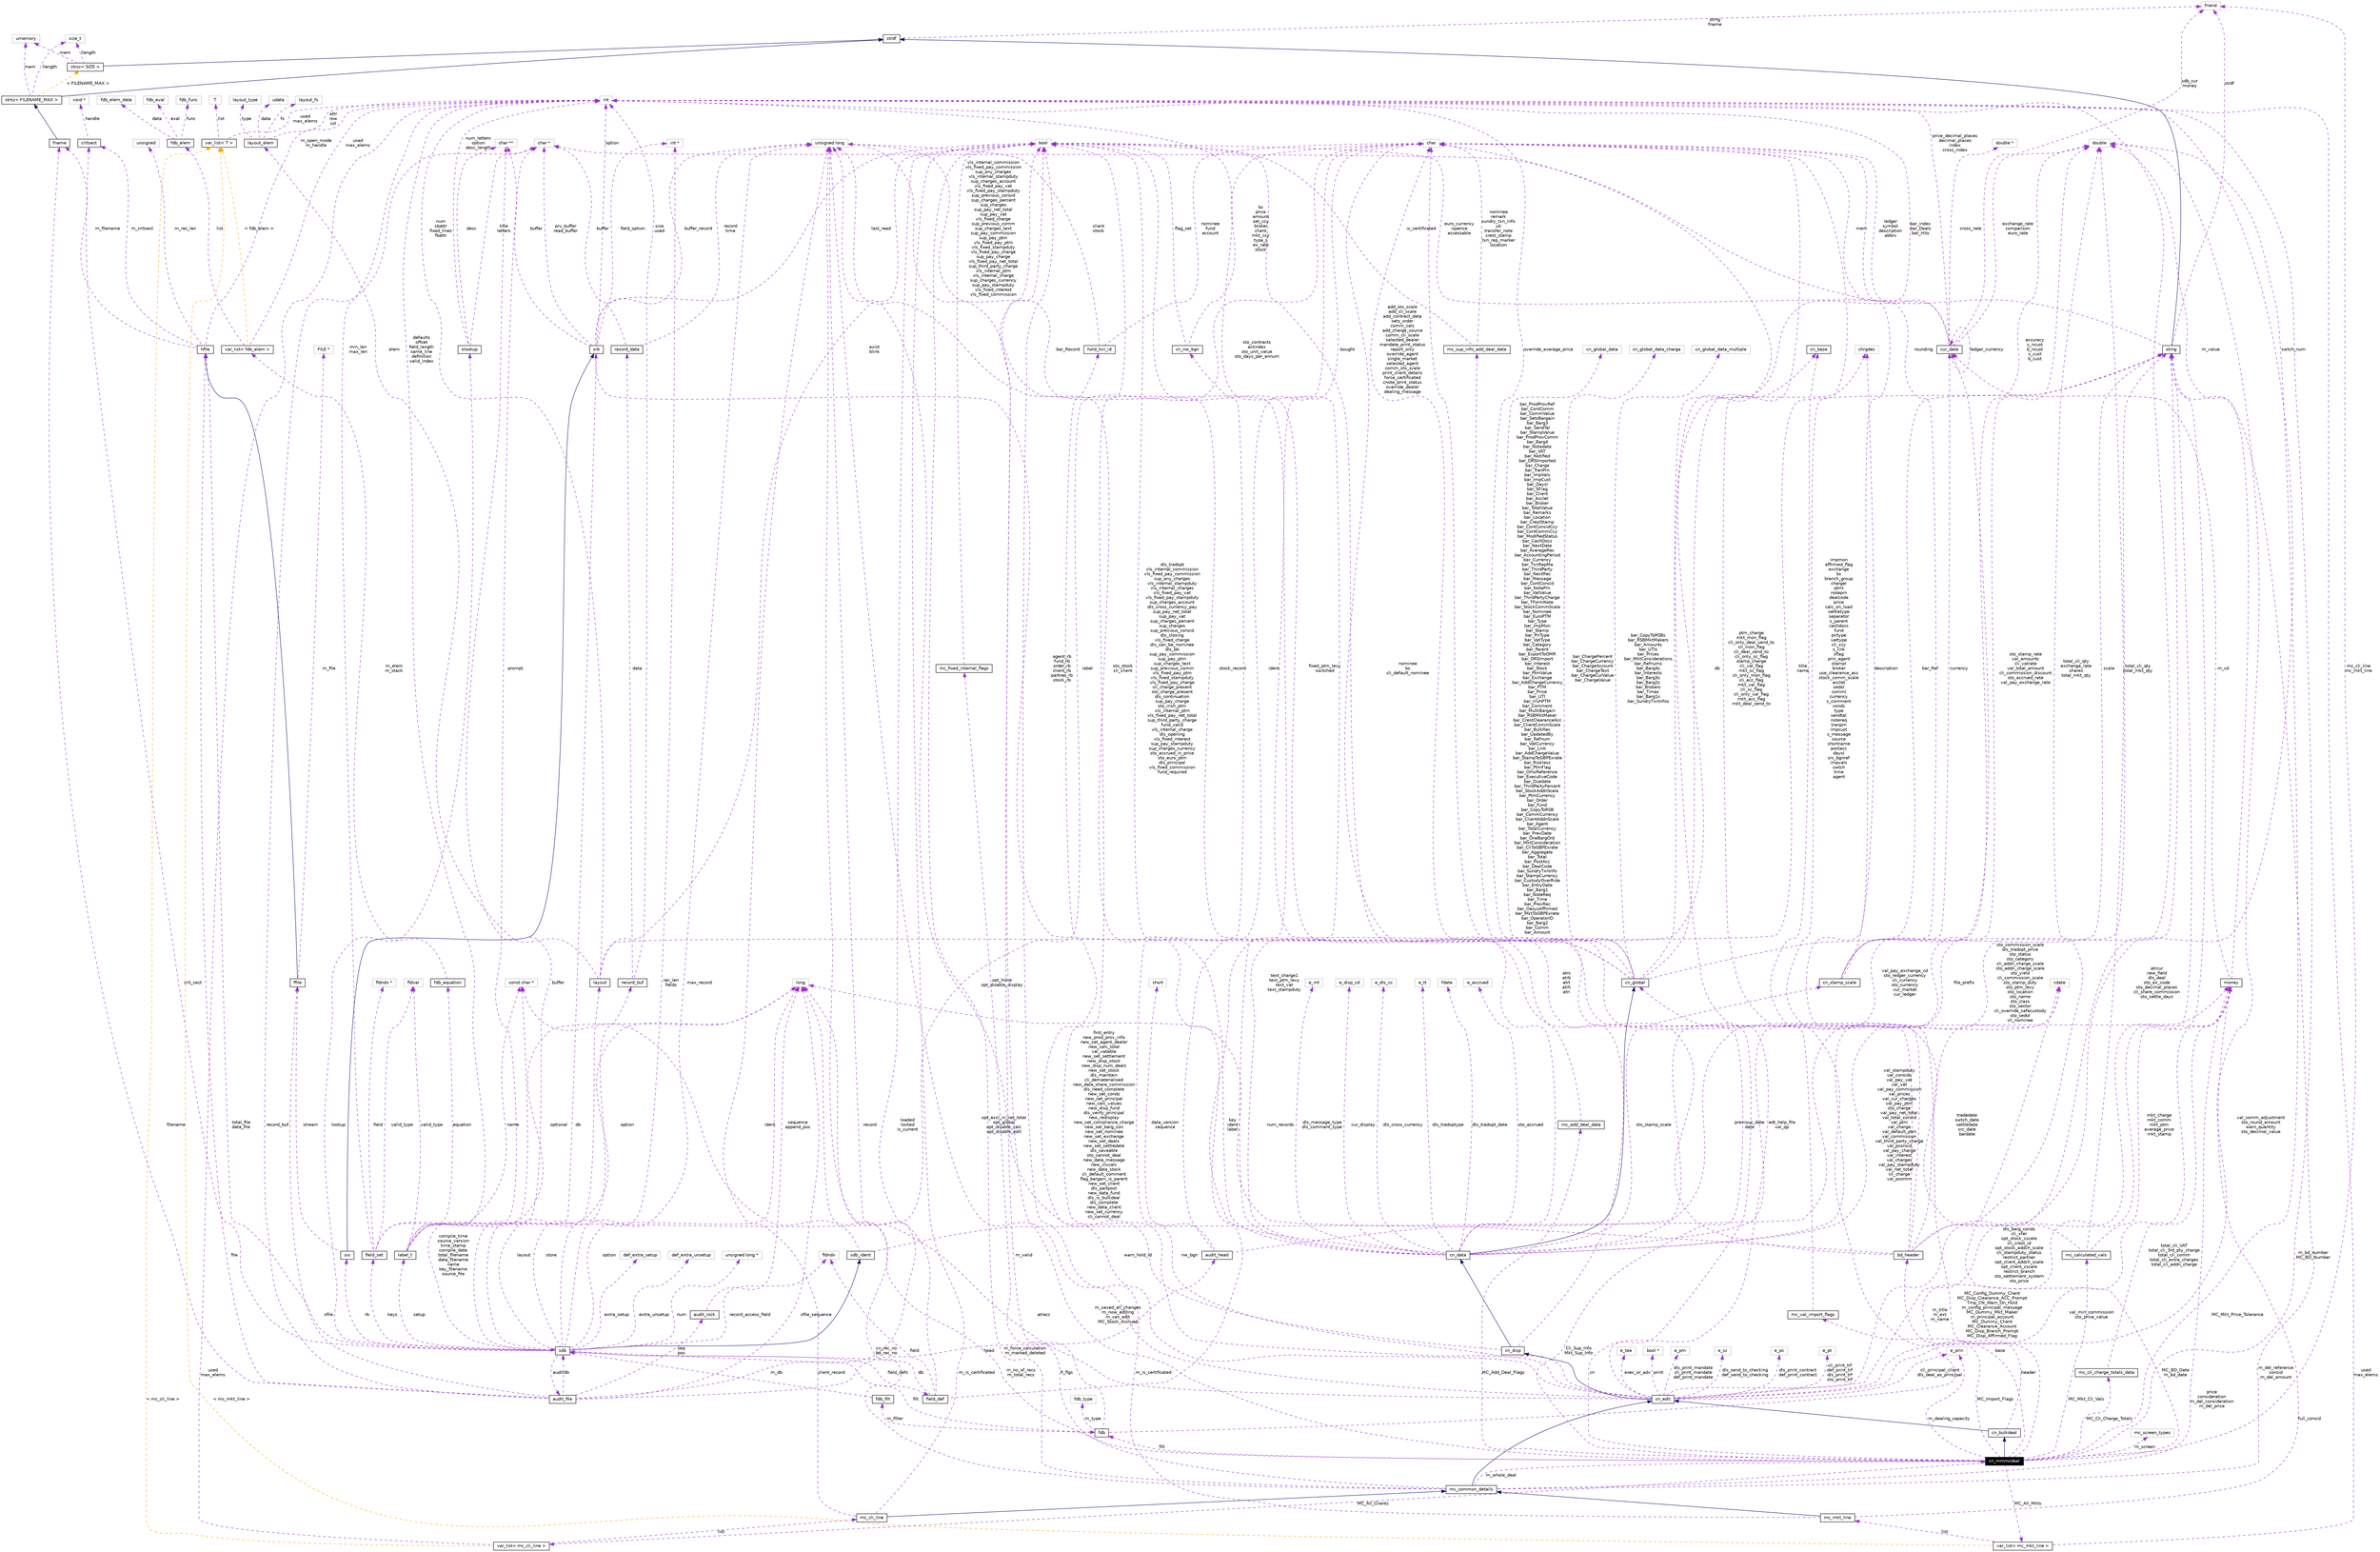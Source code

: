 digraph inheritance
{
  Node1295 [shape="box",label="cn_mmmcdeal",fontsize=10,height=0.2,width=0.4,fontname="Helvetica",color="black",style="filled" fontcolor="white"];
  Node1296 -> Node1295 [dir=back,color="midnightblue",fontsize=10,style="solid",fontname="Helvetica"];
  Node1296 [shape="box",label="cn_bulkdeal",fontsize=10,height=0.2,width=0.4,fontname="Helvetica",color="black",URL="$classcn__bulkdeal.html"];
  Node1297 -> Node1296 [dir=back,color="midnightblue",fontsize=10,style="solid",fontname="Helvetica"];
  Node1297 [shape="box",label="cn_edit",fontsize=10,height=0.2,width=0.4,fontname="Helvetica",color="black",URL="$classcn__edit.html"];
  Node1298 -> Node1297 [dir=back,color="midnightblue",fontsize=10,style="solid",fontname="Helvetica"];
  Node1298 [shape="box",label="cn_disp",fontsize=10,height=0.2,width=0.4,fontname="Helvetica",color="black",URL="$classcn__disp.html"];
  Node1299 -> Node1298 [dir=back,color="midnightblue",fontsize=10,style="solid",fontname="Helvetica"];
  Node1299 [shape="box",label="cn_data",fontsize=10,height=0.2,width=0.4,fontname="Helvetica",color="black",URL="$classcn__data.html"];
  Node1300 -> Node1299 [dir=back,color="midnightblue",fontsize=10,style="solid",fontname="Helvetica"];
  Node1300 [shape="box",label="cn_global",fontsize=10,height=0.2,width=0.4,fontname="Helvetica",color="black",URL="$classcn__global.html"];
  Node1301 -> Node1300 [dir=back,color="darkorchid3",fontsize=10,style="dashed",label="db",fontname="Helvetica"];
  Node1301 [shape="box",label="cn_base",fontsize=10,height=0.2,width=0.4,fontname="Helvetica",color="black",URL="$classcn__base.html"];
  Node1302 -> Node1300 [dir=back,color="darkorchid3",fontsize=10,style="dashed",label="bar_Record",fontname="Helvetica"];
  Node1302 [shape="box",label="unsigned long",fontsize=10,height=0.2,width=0.4,fontname="Helvetica",color="grey75"];
  Node1303 -> Node1300 [dir=back,color="darkorchid3",fontsize=10,style="dashed",label="bar_Ref",fontname="Helvetica"];
  Node1303 [shape="box",label="strng",fontsize=10,height=0.2,width=0.4,fontname="Helvetica",color="black",URL="$classstrng.html"];
  Node1304 -> Node1303 [dir=back,color="midnightblue",fontsize=10,style="solid",fontname="Helvetica"];
  Node1304 [shape="box",label="strdf",fontsize=10,height=0.2,width=0.4,fontname="Helvetica",color="black",URL="$classstrdf.html"];
  Node1305 -> Node1304 [dir=back,color="darkorchid3",fontsize=10,style="dashed",label="strng\nfname",fontname="Helvetica"];
  Node1305 [shape="box",label="friend",fontsize=10,height=0.2,width=0.4,fontname="Helvetica",color="grey75"];
  Node1306 -> Node1303 [dir=back,color="darkorchid3",fontsize=10,style="dashed",label="mem",fontname="Helvetica"];
  Node1306 [shape="box",label="char *",fontsize=10,height=0.2,width=0.4,fontname="Helvetica",color="grey75"];
  Node1305 -> Node1303 [dir=back,color="darkorchid3",fontsize=10,style="dashed",label="strdf",fontname="Helvetica"];
  Node1307 -> Node1300 [dir=back,color="darkorchid3",fontsize=10,style="dashed",label="bar_ProdProvRef\nbar_ContComm\nbar_CommValue\nbar_SetsBargain\nbar_Barg3\nbar_SendTal\nbar_StampValue\nbar_ProdProvComm\nbar_Barg4\nbar_Notedate\nbar_VAT\nbar_Notified\nbar_DRSImported\nbar_Charge\nbar_TranPrn\nbar_ImpVals\nbar_ImpCust\nbar_DaysI\nbar_SFlag\nbar_Client\nbar_Acclet\nbar_Broker\nbar_TotalValue\nbar_Remarks\nbar_Location\nbar_CrestStamp\nbar_ContConsidCcy\nbar_ContCommCcy\nbar_ModifiedStatus\nbar_CashDocs\nbar_NextDate\nbar_AverageRec\nbar_AccountingPeriod\nbar_Currency\nbar_TxnRepMa\nbar_ThirdParty\nbar_NextRec\nbar_Message\nbar_ContConsid\nbar_NotePrn\nbar_VatValue\nbar_ThirdPartyCharge\nbar_TFormNote\nbar_StockCommScale\nbar_Nominee\nbar_EuroPTM\nbar_Type\nbar_ImpMon\nbar_Stamp\nbar_PriType\nbar_VatType\nbar_Category\nbar_Parent\nbar_ExportToOMR\nbar_DRSImport\nbar_Interest\nbar_Stock\nbar_PtmValue\nbar_Exchange\nbar_AddChargeCurrency\nbar_PTM\nbar_Price\nbar_UTI\nbar_IrishPTM\nbar_Comment\nbar_MultiBargain\nbar_RSBMktMaker\nbar_CrestClearanceAcc\nbar_ClientCommScale\nbar_BulkRec\nbar_UpdatedBy\nbar_Refnum\nbar_VatCurrency\nbar_Link\nbar_AddChargeValue\nbar_StampToGBPExrate\nbar_Riskless\nbar_PtmFlag\nbar_OmsReference\nbar_ExecutiveCode\nbar_Duedate\nbar_ThirdPartyPercent\nbar_StockAddnScale\nbar_PtmCurrency\nbar_Order\nbar_Fund\nbar_CopyToRSB\nbar_CommCurrency\nbar_ClientAddnScale\nbar_Agent\nbar_TotalCurrency\nbar_PrevDate\nbar_OneBargOrd\nbar_MktConsideration\nbar_CliToGBPExrate\nbar_Aggregate\nbar_Total\nbar_PostAcc\nbar_DealCode\nbar_SundryTxnInfo\nbar_StampCurrency\nbar_CustodyOverRide\nbar_EntryDate\nbar_Barg1\nbar_NoteReq\nbar_Time\nbar_PrevRec\nbar_OasysAffirmed\nbar_MktToGBPExrate\nbar_OperatorID\nbar_Barg2\nbar_Comm\nbar_Amount",fontname="Helvetica"];
  Node1307 [shape="box",label="cn_global_data",fontsize=10,height=0.2,width=0.4,fontname="Helvetica",color="grey75"];
  Node1308 -> Node1300 [dir=back,color="darkorchid3",fontsize=10,style="dashed",label="bar_index\nbar_Deals\nbar_Hits",fontname="Helvetica"];
  Node1308 [shape="box",label="int",fontsize=10,height=0.2,width=0.4,fontname="Helvetica",color="grey75"];
  Node1309 -> Node1300 [dir=back,color="darkorchid3",fontsize=10,style="dashed",label="bought",fontname="Helvetica"];
  Node1309 [shape="box",label="bool",fontsize=10,height=0.2,width=0.4,fontname="Helvetica",color="grey75"];
  Node1310 -> Node1300 [dir=back,color="darkorchid3",fontsize=10,style="dashed",label="bar_ChargePercent\nbar_ChargeCurrency\nbar_ChargeAccount\nbar_ChargeText\nbar_ChargeCurValue\nbar_ChargeValue",fontname="Helvetica"];
  Node1310 [shape="box",label="cn_global_data_charge",fontsize=10,height=0.2,width=0.4,fontname="Helvetica",color="grey75"];
  Node1311 -> Node1300 [dir=back,color="darkorchid3",fontsize=10,style="dashed",label="bar_CopyToRSBs\nbar_RSBMktMakers\nbar_Amounts\nbar_UTIs\nbar_Prices\nbar_MktConsiderations\nbar_Refnums\nbar_Barg4s\nbar_Interests\nbar_Barg3s\nbar_Barg2s\nbar_Brokers\nbar_Times\nbar_Barg1s\nbar_SundryTxnInfos",fontname="Helvetica"];
  Node1311 [shape="box",label="cn_global_data_multiple",fontsize=10,height=0.2,width=0.4,fontname="Helvetica",color="grey75"];
  Node1312 -> Node1300 [dir=back,color="darkorchid3",fontsize=10,style="dashed",label="agent_rb\nfund_rb\norder_rb\nclient_rb\npartner_rb\nstock_rb",fontname="Helvetica"];
  Node1312 [shape="box",label="srb",fontsize=10,height=0.2,width=0.4,fontname="Helvetica",color="black",URL="$classsrb.html"];
  Node1313 -> Node1312 [dir=back,color="darkorchid3",fontsize=10,style="dashed",label="buffer",fontname="Helvetica"];
  Node1313 [shape="box",label="char **",fontsize=10,height=0.2,width=0.4,fontname="Helvetica",color="grey75"];
  Node1302 -> Node1312 [dir=back,color="darkorchid3",fontsize=10,style="dashed",label="buffer_record",fontname="Helvetica"];
  Node1314 -> Node1312 [dir=back,color="darkorchid3",fontsize=10,style="dashed",label="field_option",fontname="Helvetica"];
  Node1314 [shape="box",label="int *",fontsize=10,height=0.2,width=0.4,fontname="Helvetica",color="grey75"];
  Node1308 -> Node1312 [dir=back,color="darkorchid3",fontsize=10,style="dashed",label="option",fontname="Helvetica"];
  Node1309 -> Node1312 [dir=back,color="darkorchid3",fontsize=10,style="dashed",label="last_read",fontname="Helvetica"];
  Node1315 -> Node1312 [dir=back,color="darkorchid3",fontsize=10,style="dashed",label="db",fontname="Helvetica"];
  Node1315 [shape="box",label="sdb",fontsize=10,height=0.2,width=0.4,fontname="Helvetica",color="black",URL="$classsdb.html"];
  Node1316 -> Node1315 [dir=back,color="midnightblue",fontsize=10,style="solid",fontname="Helvetica"];
  Node1316 [shape="box",label="sdb_ident",fontsize=10,height=0.2,width=0.4,fontname="Helvetica",color="black",URL="$classsdb__ident.html"];
  Node1303 -> Node1316 [dir=back,color="darkorchid3",fontsize=10,style="dashed",label="file_prefix",fontname="Helvetica"];
  Node1317 -> Node1316 [dir=back,color="darkorchid3",fontsize=10,style="dashed",label="ident",fontname="Helvetica"];
  Node1317 [shape="box",label="const char *",fontsize=10,height=0.2,width=0.4,fontname="Helvetica",color="grey75"];
  Node1302 -> Node1315 [dir=back,color="darkorchid3",fontsize=10,style="dashed",label="max_record",fontname="Helvetica"];
  Node1313 -> Node1315 [dir=back,color="darkorchid3",fontsize=10,style="dashed",label="buffer",fontname="Helvetica"];
  Node1318 -> Node1315 [dir=back,color="darkorchid3",fontsize=10,style="dashed",label="record_access_field",fontname="Helvetica"];
  Node1318 [shape="box",label="fldndx",fontsize=10,height=0.2,width=0.4,fontname="Helvetica",color="grey75"];
  Node1319 -> Node1315 [dir=back,color="darkorchid3",fontsize=10,style="dashed",label="rb",fontname="Helvetica"];
  Node1319 [shape="box",label="sio",fontsize=10,height=0.2,width=0.4,fontname="Helvetica",color="black",URL="$classsio.html"];
  Node1312 -> Node1319 [dir=back,color="midnightblue",fontsize=10,style="solid",fontname="Helvetica"];
  Node1320 -> Node1319 [dir=back,color="darkorchid3",fontsize=10,style="dashed",label="stream",fontname="Helvetica"];
  Node1320 [shape="box",label="ffile",fontsize=10,height=0.2,width=0.4,fontname="Helvetica",color="black",URL="$classffile.html"];
  Node1321 -> Node1320 [dir=back,color="midnightblue",fontsize=10,style="solid",fontname="Helvetica"];
  Node1321 [shape="box",label="hfile",fontsize=10,height=0.2,width=0.4,fontname="Helvetica",color="black",URL="$classhfile.html"];
  Node1308 -> Node1321 [dir=back,color="darkorchid3",fontsize=10,style="dashed",label="m_open_mode\nm_handle",fontname="Helvetica"];
  Node1322 -> Node1321 [dir=back,color="darkorchid3",fontsize=10,style="dashed",label="m_critsect",fontname="Helvetica"];
  Node1322 [shape="box",label="critsect",fontsize=10,height=0.2,width=0.4,fontname="Helvetica",color="black",URL="$classcritsect.html"];
  Node1323 -> Node1322 [dir=back,color="darkorchid3",fontsize=10,style="dashed",label="handle",fontname="Helvetica"];
  Node1323 [shape="box",label="void *",fontsize=10,height=0.2,width=0.4,fontname="Helvetica",color="grey75"];
  Node1324 -> Node1321 [dir=back,color="darkorchid3",fontsize=10,style="dashed",label="m_filename",fontname="Helvetica"];
  Node1324 [shape="box",label="fname",fontsize=10,height=0.2,width=0.4,fontname="Helvetica",color="black",URL="$classfname.html"];
  Node1325 -> Node1324 [dir=back,color="midnightblue",fontsize=10,style="solid",fontname="Helvetica"];
  Node1325 [shape="box",label="strsz< FILENAME_MAX >",fontsize=10,height=0.2,width=0.4,fontname="Helvetica",color="black",URL="$classstrsz.html"];
  Node1304 -> Node1325 [dir=back,color="midnightblue",fontsize=10,style="solid",fontname="Helvetica"];
  Node1326 -> Node1325 [dir=back,color="darkorchid3",fontsize=10,style="dashed",label="mem",fontname="Helvetica"];
  Node1326 [shape="box",label="umemory",fontsize=10,height=0.2,width=0.4,fontname="Helvetica",color="grey75"];
  Node1327 -> Node1325 [dir=back,color="darkorchid3",fontsize=10,style="dashed",label="llength",fontname="Helvetica"];
  Node1327 [shape="box",label="size_t",fontsize=10,height=0.2,width=0.4,fontname="Helvetica",color="grey75"];
  Node1328 -> Node1325 [dir=back,color="orange",fontsize=10,style="dashed",label="< FILENAME_MAX >",fontname="Helvetica"];
  Node1328 [shape="box",label="strsz< SIZE >",fontsize=10,height=0.2,width=0.4,fontname="Helvetica",color="black",URL="$classstrsz.html"];
  Node1304 -> Node1328 [dir=back,color="midnightblue",fontsize=10,style="solid",fontname="Helvetica"];
  Node1326 -> Node1328 [dir=back,color="darkorchid3",fontsize=10,style="dashed",label="mem",fontname="Helvetica"];
  Node1327 -> Node1328 [dir=back,color="darkorchid3",fontsize=10,style="dashed",label="llength",fontname="Helvetica"];
  Node1329 -> Node1321 [dir=back,color="darkorchid3",fontsize=10,style="dashed",label="m_rec_len",fontname="Helvetica"];
  Node1329 [shape="box",label="unsigned",fontsize=10,height=0.2,width=0.4,fontname="Helvetica",color="grey75"];
  Node1330 -> Node1320 [dir=back,color="darkorchid3",fontsize=10,style="dashed",label="m_file",fontname="Helvetica"];
  Node1330 [shape="box",label="FILE *",fontsize=10,height=0.2,width=0.4,fontname="Helvetica",color="grey75"];
  Node1314 -> Node1315 [dir=back,color="darkorchid3",fontsize=10,style="dashed",label="rec_len\nfields",fontname="Helvetica"];
  Node1331 -> Node1315 [dir=back,color="darkorchid3",fontsize=10,style="dashed",label="extra_setup",fontname="Helvetica"];
  Node1331 [shape="box",label="def_extra_setup",fontsize=10,height=0.2,width=0.4,fontname="Helvetica",color="grey75"];
  Node1332 -> Node1315 [dir=back,color="darkorchid3",fontsize=10,style="dashed",label="audit",fontname="Helvetica"];
  Node1332 [shape="box",label="audit_file",fontsize=10,height=0.2,width=0.4,fontname="Helvetica",color="black",URL="$classaudit__file.html"];
  Node1333 -> Node1332 [dir=back,color="darkorchid3",fontsize=10,style="dashed",label="seq\npos",fontname="Helvetica"];
  Node1333 [shape="box",label="audit_lock",fontsize=10,height=0.2,width=0.4,fontname="Helvetica",color="black",URL="$classaudit__lock.html"];
  Node1334 -> Node1333 [dir=back,color="darkorchid3",fontsize=10,style="dashed",label="sequence\nappend_pos",fontname="Helvetica"];
  Node1334 [shape="box",label="long",fontsize=10,height=0.2,width=0.4,fontname="Helvetica",color="grey75"];
  Node1309 -> Node1332 [dir=back,color="darkorchid3",fontsize=10,style="dashed",label="loaded\nlocked\nis_current",fontname="Helvetica"];
  Node1315 -> Node1332 [dir=back,color="darkorchid3",fontsize=10,style="dashed",label="db",fontname="Helvetica"];
  Node1334 -> Node1332 [dir=back,color="darkorchid3",fontsize=10,style="dashed",label="sfile_sequence",fontname="Helvetica"];
  Node1320 -> Node1332 [dir=back,color="darkorchid3",fontsize=10,style="dashed",label="sfile",fontname="Helvetica"];
  Node1335 -> Node1332 [dir=back,color="darkorchid3",fontsize=10,style="dashed",label="head",fontname="Helvetica"];
  Node1335 [shape="box",label="audit_head",fontsize=10,height=0.2,width=0.4,fontname="Helvetica",color="black",URL="$classaudit__head.html"];
  Node1336 -> Node1335 [dir=back,color="darkorchid3",fontsize=10,style="dashed",label="ident",fontname="Helvetica"];
  Node1336 [shape="box",label="char",fontsize=10,height=0.2,width=0.4,fontname="Helvetica",color="grey75"];
  Node1337 -> Node1335 [dir=back,color="darkorchid3",fontsize=10,style="dashed",label="data_version\nsequence",fontname="Helvetica"];
  Node1337 [shape="box",label="short",fontsize=10,height=0.2,width=0.4,fontname="Helvetica",color="grey75"];
  Node1338 -> Node1335 [dir=back,color="darkorchid3",fontsize=10,style="dashed",label="previous_date\ndate",fontname="Helvetica"];
  Node1338 [shape="box",label="cdate",fontsize=10,height=0.2,width=0.4,fontname="Helvetica",color="grey75"];
  Node1324 -> Node1332 [dir=back,color="darkorchid3",fontsize=10,style="dashed",label="filename",fontname="Helvetica"];
  Node1306 -> Node1332 [dir=back,color="darkorchid3",fontsize=10,style="dashed",label="record_buf",fontname="Helvetica"];
  Node1321 -> Node1332 [dir=back,color="darkorchid3",fontsize=10,style="dashed",label="file",fontname="Helvetica"];
  Node1339 -> Node1315 [dir=back,color="darkorchid3",fontsize=10,style="dashed",label="store",fontname="Helvetica"];
  Node1339 [shape="box",label="record_buf",fontsize=10,height=0.2,width=0.4,fontname="Helvetica",color="black",URL="$classrecord__buf.html"];
  Node1308 -> Node1339 [dir=back,color="darkorchid3",fontsize=10,style="dashed",label="size\nused",fontname="Helvetica"];
  Node1340 -> Node1339 [dir=back,color="darkorchid3",fontsize=10,style="dashed",label="data",fontname="Helvetica"];
  Node1340 [shape="box",label="record_data",fontsize=10,height=0.2,width=0.4,fontname="Helvetica",color="black",URL="$classrecord__data.html"];
  Node1302 -> Node1340 [dir=back,color="darkorchid3",fontsize=10,style="dashed",label="record\ntime",fontname="Helvetica"];
  Node1306 -> Node1340 [dir=back,color="darkorchid3",fontsize=10,style="dashed",label="buffer",fontname="Helvetica"];
  Node1341 -> Node1315 [dir=back,color="darkorchid3",fontsize=10,style="dashed",label="field_defs",fontname="Helvetica"];
  Node1341 [shape="box",label="field_def",fontsize=10,height=0.2,width=0.4,fontname="Helvetica",color="black",URL="$classfield__def.html"];
  Node1302 -> Node1341 [dir=back,color="darkorchid3",fontsize=10,style="dashed",label="record",fontname="Helvetica"];
  Node1318 -> Node1341 [dir=back,color="darkorchid3",fontsize=10,style="dashed",label="field",fontname="Helvetica"];
  Node1336 -> Node1341 [dir=back,color="darkorchid3",fontsize=10,style="dashed",label="key\nident\nlabel",fontname="Helvetica"];
  Node1315 -> Node1341 [dir=back,color="darkorchid3",fontsize=10,style="dashed",label="db",fontname="Helvetica"];
  Node1342 -> Node1315 [dir=back,color="darkorchid3",fontsize=10,style="dashed",label="extra_unsetup",fontname="Helvetica"];
  Node1342 [shape="box",label="def_extra_unsetup",fontsize=10,height=0.2,width=0.4,fontname="Helvetica",color="grey75"];
  Node1343 -> Node1315 [dir=back,color="darkorchid3",fontsize=10,style="dashed",label="num",fontname="Helvetica"];
  Node1343 [shape="box",label="unsigned long *",fontsize=10,height=0.2,width=0.4,fontname="Helvetica",color="grey75"];
  Node1344 -> Node1315 [dir=back,color="darkorchid3",fontsize=10,style="dashed",label="keys",fontname="Helvetica"];
  Node1344 [shape="box",label="field_set",fontsize=10,height=0.2,width=0.4,fontname="Helvetica",color="black",URL="$classfield__set.html"];
  Node1345 -> Node1344 [dir=back,color="darkorchid3",fontsize=10,style="dashed",label="valid_type",fontname="Helvetica"];
  Node1345 [shape="box",label="fldval",fontsize=10,height=0.2,width=0.4,fontname="Helvetica",color="grey75"];
  Node1346 -> Node1344 [dir=back,color="darkorchid3",fontsize=10,style="dashed",label="field",fontname="Helvetica"];
  Node1346 [shape="box",label="fldndx *",fontsize=10,height=0.2,width=0.4,fontname="Helvetica",color="grey75"];
  Node1308 -> Node1344 [dir=back,color="darkorchid3",fontsize=10,style="dashed",label="min_len\nmax_len",fontname="Helvetica"];
  Node1317 -> Node1344 [dir=back,color="darkorchid3",fontsize=10,style="dashed",label="name",fontname="Helvetica"];
  Node1334 -> Node1344 [dir=back,color="darkorchid3",fontsize=10,style="dashed",label="optional",fontname="Helvetica"];
  Node1322 -> Node1315 [dir=back,color="darkorchid3",fontsize=10,style="dashed",label="crit_sect",fontname="Helvetica"];
  Node1347 -> Node1315 [dir=back,color="darkorchid3",fontsize=10,style="dashed",label="layout",fontname="Helvetica"];
  Node1347 [shape="box",label="layout",fontsize=10,height=0.2,width=0.4,fontname="Helvetica",color="black",URL="$classlayout.html"];
  Node1348 -> Node1347 [dir=back,color="darkorchid3",fontsize=10,style="dashed",label="elem",fontname="Helvetica"];
  Node1348 [shape="box",label="layout_elem",fontsize=10,height=0.2,width=0.4,fontname="Helvetica",color="black",URL="$classlayout__elem.html"];
  Node1349 -> Node1348 [dir=back,color="darkorchid3",fontsize=10,style="dashed",label="type",fontname="Helvetica"];
  Node1349 [shape="box",label="layout_type",fontsize=10,height=0.2,width=0.4,fontname="Helvetica",color="grey75"];
  Node1308 -> Node1348 [dir=back,color="darkorchid3",fontsize=10,style="dashed",label="attr\nrow\ncol",fontname="Helvetica"];
  Node1350 -> Node1348 [dir=back,color="darkorchid3",fontsize=10,style="dashed",label="data",fontname="Helvetica"];
  Node1350 [shape="box",label="udata",fontsize=10,height=0.2,width=0.4,fontname="Helvetica",color="grey75"];
  Node1351 -> Node1348 [dir=back,color="darkorchid3",fontsize=10,style="dashed",label="fs",fontname="Helvetica"];
  Node1351 [shape="box",label="layout_fs",fontsize=10,height=0.2,width=0.4,fontname="Helvetica",color="grey75"];
  Node1303 -> Node1347 [dir=back,color="darkorchid3",fontsize=10,style="dashed",label="title\nname",fontname="Helvetica"];
  Node1308 -> Node1347 [dir=back,color="darkorchid3",fontsize=10,style="dashed",label="num\nsbattr\nfixed_lines\nfbattr",fontname="Helvetica"];
  Node1309 -> Node1347 [dir=back,color="darkorchid3",fontsize=10,style="dashed",label="exist\nblink",fontname="Helvetica"];
  Node1317 -> Node1315 [dir=back,color="darkorchid3",fontsize=10,style="dashed",label="compile_time\nsource_version\ntime_stamp\ncompile_date\ntotal_filename\ndata_filename\nname\nkey_filename\nsource_file",fontname="Helvetica"];
  Node1334 -> Node1315 [dir=back,color="darkorchid3",fontsize=10,style="dashed",label="option",fontname="Helvetica"];
  Node1352 -> Node1315 [dir=back,color="darkorchid3",fontsize=10,style="dashed",label="setup",fontname="Helvetica"];
  Node1352 [shape="box",label="label_t",fontsize=10,height=0.2,width=0.4,fontname="Helvetica",color="black",URL="$classlabel__t.html"];
  Node1345 -> Node1352 [dir=back,color="darkorchid3",fontsize=10,style="dashed",label="valid_type",fontname="Helvetica"];
  Node1336 -> Node1352 [dir=back,color="darkorchid3",fontsize=10,style="dashed",label="label",fontname="Helvetica"];
  Node1353 -> Node1352 [dir=back,color="darkorchid3",fontsize=10,style="dashed",label="equation",fontname="Helvetica"];
  Node1353 [shape="box",label="fdb_equation",fontsize=10,height=0.2,width=0.4,fontname="Helvetica",color="black",URL="$classfdb__equation.html"];
  Node1354 -> Node1353 [dir=back,color="darkorchid3",fontsize=10,style="dashed",label="m_elem\nm_stack",fontname="Helvetica"];
  Node1354 [shape="box",label="var_list< fdb_elem >",fontsize=10,height=0.2,width=0.4,fontname="Helvetica",color="black",URL="$classvar__list.html"];
  Node1355 -> Node1354 [dir=back,color="darkorchid3",fontsize=10,style="dashed",label="list",fontname="Helvetica"];
  Node1355 [shape="box",label="fdb_elem",fontsize=10,height=0.2,width=0.4,fontname="Helvetica",color="black",URL="$classfdb__elem.html"];
  Node1356 -> Node1355 [dir=back,color="darkorchid3",fontsize=10,style="dashed",label="func",fontname="Helvetica"];
  Node1356 [shape="box",label="fdb_func",fontsize=10,height=0.2,width=0.4,fontname="Helvetica",color="grey75"];
  Node1357 -> Node1355 [dir=back,color="darkorchid3",fontsize=10,style="dashed",label="data",fontname="Helvetica"];
  Node1357 [shape="box",label="fdb_elem_data",fontsize=10,height=0.2,width=0.4,fontname="Helvetica",color="grey75"];
  Node1358 -> Node1355 [dir=back,color="darkorchid3",fontsize=10,style="dashed",label="eval",fontname="Helvetica"];
  Node1358 [shape="box",label="fdb_eval",fontsize=10,height=0.2,width=0.4,fontname="Helvetica",color="grey75"];
  Node1308 -> Node1354 [dir=back,color="darkorchid3",fontsize=10,style="dashed",label="used\nmax_elems",fontname="Helvetica"];
  Node1359 -> Node1354 [dir=back,color="orange",fontsize=10,style="dashed",label="< fdb_elem >",fontname="Helvetica"];
  Node1359 [shape="box",label="var_list< T >",fontsize=10,height=0.2,width=0.4,fontname="Helvetica",color="black",URL="$classvar__list.html"];
  Node1308 -> Node1359 [dir=back,color="darkorchid3",fontsize=10,style="dashed",label="used\nmax_elems",fontname="Helvetica"];
  Node1360 -> Node1359 [dir=back,color="darkorchid3",fontsize=10,style="dashed",label="list",fontname="Helvetica"];
  Node1360 [shape="box",label="T",fontsize=10,height=0.2,width=0.4,fontname="Helvetica",color="grey75"];
  Node1308 -> Node1352 [dir=back,color="darkorchid3",fontsize=10,style="dashed",label="defaults\noffset\nfield_length\nsame_line\ndefinition\nvalid_index",fontname="Helvetica"];
  Node1334 -> Node1352 [dir=back,color="darkorchid3",fontsize=10,style="dashed",label="option",fontname="Helvetica"];
  Node1306 -> Node1352 [dir=back,color="darkorchid3",fontsize=10,style="dashed",label="prompt",fontname="Helvetica"];
  Node1361 -> Node1315 [dir=back,color="darkorchid3",fontsize=10,style="dashed",label="filt",fontname="Helvetica"];
  Node1361 [shape="box",label="fdb",fontsize=10,height=0.2,width=0.4,fontname="Helvetica",color="black",URL="$classfdb.html"];
  Node1303 -> Node1361 [dir=back,color="darkorchid3",fontsize=10,style="dashed",label="m_title\nm_ext\nm_name",fontname="Helvetica"];
  Node1309 -> Node1361 [dir=back,color="darkorchid3",fontsize=10,style="dashed",label="m_valid",fontname="Helvetica"];
  Node1362 -> Node1361 [dir=back,color="darkorchid3",fontsize=10,style="dashed",label="m_filter",fontname="Helvetica"];
  Node1362 [shape="box",label="fdb_filt",fontsize=10,height=0.2,width=0.4,fontname="Helvetica",color="black",URL="$classfdb__filt.html"];
  Node1315 -> Node1362 [dir=back,color="darkorchid3",fontsize=10,style="dashed",label="m_db",fontname="Helvetica"];
  Node1363 -> Node1361 [dir=back,color="darkorchid3",fontsize=10,style="dashed",label="m_type",fontname="Helvetica"];
  Node1363 [shape="box",label="fdb_type",fontsize=10,height=0.2,width=0.4,fontname="Helvetica",color="grey75"];
  Node1364 -> Node1315 [dir=back,color="darkorchid3",fontsize=10,style="dashed",label="lookup",fontname="Helvetica"];
  Node1364 [shape="box",label="slookup",fontsize=10,height=0.2,width=0.4,fontname="Helvetica",color="black",URL="$classslookup.html"];
  Node1313 -> Node1364 [dir=back,color="darkorchid3",fontsize=10,style="dashed",label="desc",fontname="Helvetica"];
  Node1308 -> Node1364 [dir=back,color="darkorchid3",fontsize=10,style="dashed",label="num_letters\noption\ndesc_length",fontname="Helvetica"];
  Node1306 -> Node1364 [dir=back,color="darkorchid3",fontsize=10,style="dashed",label="title\nletters",fontname="Helvetica"];
  Node1321 -> Node1315 [dir=back,color="darkorchid3",fontsize=10,style="dashed",label="total_file\ndata_file",fontname="Helvetica"];
  Node1306 -> Node1312 [dir=back,color="darkorchid3",fontsize=10,style="dashed",label="prv_buffer\nread_buffer",fontname="Helvetica"];
  Node1365 -> Node1299 [dir=back,color="darkorchid3",fontsize=10,style="dashed",label="sto_accrued",fontname="Helvetica"];
  Node1365 [shape="box",label="e_accrued",fontsize=10,height=0.2,width=0.4,fontname="Helvetica",color="grey75"];
  Node1366 -> Node1299 [dir=back,color="darkorchid3",fontsize=10,style="dashed",label="dls_message_type\ndls_comment_type",fontname="Helvetica"];
  Node1366 [shape="box",label="e_mt",fontsize=10,height=0.2,width=0.4,fontname="Helvetica",color="grey75"];
  Node1367 -> Node1299 [dir=back,color="darkorchid3",fontsize=10,style="dashed",label="sto_stamp_scale",fontname="Helvetica"];
  Node1367 [shape="box",label="cn_stamp_scale",fontsize=10,height=0.2,width=0.4,fontname="Helvetica",color="black",URL="$classcn__stamp__scale.html"];
  Node1368 -> Node1367 [dir=back,color="darkorchid3",fontsize=10,style="dashed",label="accuracy\ns_ncust\nb_ncust\ns_cust\nb_cust",fontname="Helvetica"];
  Node1368 [shape="box",label="double",fontsize=10,height=0.2,width=0.4,fontname="Helvetica",color="grey75"];
  Node1303 -> Node1367 [dir=back,color="darkorchid3",fontsize=10,style="dashed",label="scale",fontname="Helvetica"];
  Node1336 -> Node1367 [dir=back,color="darkorchid3",fontsize=10,style="dashed",label="rounding",fontname="Helvetica"];
  Node1369 -> Node1367 [dir=back,color="darkorchid3",fontsize=10,style="dashed",label="description",fontname="Helvetica"];
  Node1369 [shape="box",label="chrgdes",fontsize=10,height=0.2,width=0.4,fontname="Helvetica",color="grey75"];
  Node1370 -> Node1367 [dir=back,color="darkorchid3",fontsize=10,style="dashed",label="currency",fontname="Helvetica"];
  Node1370 [shape="box",label="cur_data",fontsize=10,height=0.2,width=0.4,fontname="Helvetica",color="black",URL="$classcur__data.html"];
  Node1368 -> Node1370 [dir=back,color="darkorchid3",fontsize=10,style="dashed",label="exchange_rate\ncomparison\neuro_rate",fontname="Helvetica"];
  Node1371 -> Node1370 [dir=back,color="darkorchid3",fontsize=10,style="dashed",label="cross_rate",fontname="Helvetica"];
  Node1371 [shape="box",label="double *",fontsize=10,height=0.2,width=0.4,fontname="Helvetica",color="grey75"];
  Node1336 -> Node1370 [dir=back,color="darkorchid3",fontsize=10,style="dashed",label="ledger\nsymbol\ndescription\nabbrv",fontname="Helvetica"];
  Node1308 -> Node1370 [dir=back,color="darkorchid3",fontsize=10,style="dashed",label="price_decimal_places\ndecimal_places\nindex\ncross_index",fontname="Helvetica"];
  Node1309 -> Node1370 [dir=back,color="darkorchid3",fontsize=10,style="dashed",label="euro_currency\nispence\naccessable",fontname="Helvetica"];
  Node1370 -> Node1370 [dir=back,color="darkorchid3",fontsize=10,style="dashed",label="ledger_currency",fontname="Helvetica"];
  Node1305 -> Node1370 [dir=back,color="darkorchid3",fontsize=10,style="dashed",label="sdb_cur\nmoney",fontname="Helvetica"];
  Node1302 -> Node1299 [dir=back,color="darkorchid3",fontsize=10,style="dashed",label="sto_stock\ncli_client",fontname="Helvetica"];
  Node1368 -> Node1299 [dir=back,color="darkorchid3",fontsize=10,style="dashed",label="sto_stamp_rate\nval_amounts\ncli_vatrate\nval_total_amount\ncli_commission_discount\nsto_accrued_rate\nval_pay_exchange_rate",fontname="Helvetica"];
  Node1303 -> Node1299 [dir=back,color="darkorchid3",fontsize=10,style="dashed",label="sto_commission_scale\ndls_tradopt_price\nsto_status\nsto_category\ncli_addn_charge_scale\nsto_addn_charge_scale\nsto_yield\ncli_commission_scale\nsto_stamp_duty\nsto_ptm_levy\nsto_location\nsto_name\nsto_class\nsto_sector\ncli_override_safecustody\nsto_sedol\ncli_nominee",fontname="Helvetica"];
  Node1336 -> Node1299 [dir=back,color="darkorchid3",fontsize=10,style="dashed",label="nominee\nbs\ncli_default_nominee",fontname="Helvetica"];
  Node1372 -> Node1299 [dir=back,color="darkorchid3",fontsize=10,style="dashed",label="cur_display",fontname="Helvetica"];
  Node1372 [shape="box",label="e_disp_cd",fontsize=10,height=0.2,width=0.4,fontname="Helvetica",color="grey75"];
  Node1369 -> Node1299 [dir=back,color="darkorchid3",fontsize=10,style="dashed",label="text_charge1\ntext_ptm_levy\ntext_vat\ntext_stampduty",fontname="Helvetica"];
  Node1373 -> Node1299 [dir=back,color="darkorchid3",fontsize=10,style="dashed",label="dls_cross_currency",fontname="Helvetica"];
  Node1373 [shape="box",label="e_dls_cc",fontsize=10,height=0.2,width=0.4,fontname="Helvetica",color="grey75"];
  Node1308 -> Node1299 [dir=back,color="darkorchid3",fontsize=10,style="dashed",label="sto_contracts\nactindex\nsto_unit_value\nsto_days_per_annum",fontname="Helvetica"];
  Node1374 -> Node1299 [dir=back,color="darkorchid3",fontsize=10,style="dashed",label="val_stampduty\nval_consids\nval_pay_vat\nval_vat\nval_pay_commission\nval_prices\nval_cur_charges\nval_pay_ptm\nsto_charge\nval_pay_net_total\nval_total_consid\nval_ptm\nval_charge\nval_default_ptm\nval_commission\nval_third_party_charge\nval_pconsid\nval_pay_charge\nval_interest\nval_charges\nval_pay_stampduty\nval_net_total\ncli_charge\nval_pcomm",fontname="Helvetica"];
  Node1374 [shape="box",label="money",fontsize=10,height=0.2,width=0.4,fontname="Helvetica",color="black",URL="$classmoney.html"];
  Node1368 -> Node1374 [dir=back,color="darkorchid3",fontsize=10,style="dashed",label="m_value",fontname="Helvetica"];
  Node1370 -> Node1374 [dir=back,color="darkorchid3",fontsize=10,style="dashed",label="m_cd",fontname="Helvetica"];
  Node1309 -> Node1299 [dir=back,color="darkorchid3",fontsize=10,style="dashed",label="dls_tradopt\nvls_internal_commission\nvls_fixed_pay_commission\nsup_any_charges\nvls_internal_stampduty\nvls_internal_charges\nvls_fixed_pay_vat\nvls_fixed_pay_stampduty\nsup_charges_account\ndls_cross_currency_pay\nsup_pay_net_total\nsup_pay_vat\nsup_charges_percent\nsup_charges\nsup_previous_consid\ndls_closing\nvls_fixed_charge\ndls_can_be_nominee\ndls_bb\nsup_pay_commission\nsup_pay_ptm\nsup_charges_text\nsup_previous_comm\nvls_fixed_pay_ptm\nvls_fixed_stampduty\nvls_fixed_pay_charge\ncli_charge_present\nsto_charge_present\ndls_continuation\nsup_pay_charge\nsto_irish_ptm\nvls_internal_ptm\nvls_fixed_pay_net_total\nsup_third_party_charge\nfund_valid\nvls_internal_charge\ndls_opening\nvls_fixed_interest\nsup_pay_stampduty\nsup_charges_currency\nsto_accrued_in_price\nsto_euro_ptm\ndls_principal\nvls_fixed_commission\nfund_required",fontname="Helvetica"];
  Node1375 -> Node1299 [dir=back,color="darkorchid3",fontsize=10,style="dashed",label="dls_tradoptype",fontname="Helvetica"];
  Node1375 [shape="box",label="e_tt",fontsize=10,height=0.2,width=0.4,fontname="Helvetica",color="grey75"];
  Node1370 -> Node1299 [dir=back,color="darkorchid3",fontsize=10,style="dashed",label="val_pay_exchange_cd\nsto_ledger_currency\ncli_currency\nsto_currency\ncur_market\ncur_ledger",fontname="Helvetica"];
  Node1376 -> Node1299 [dir=back,color="darkorchid3",fontsize=10,style="dashed",label="dls_tradopt_date",fontname="Helvetica"];
  Node1376 [shape="box",label="fdate",fontsize=10,height=0.2,width=0.4,fontname="Helvetica",color="grey75"];
  Node1302 -> Node1298 [dir=back,color="darkorchid3",fontsize=10,style="dashed",label="opt_hilite\nopt_disable_display",fontname="Helvetica"];
  Node1336 -> Node1298 [dir=back,color="darkorchid3",fontsize=10,style="dashed",label="atrs\natrb\natrt\natrh\natri",fontname="Helvetica"];
  Node1302 -> Node1297 [dir=back,color="darkorchid3",fontsize=10,style="dashed",label="opt_excl_in_net_total\nopt_global\nopt_disable_calc\nopt_disable_edit",fontname="Helvetica"];
  Node1377 -> Node1297 [dir=back,color="darkorchid3",fontsize=10,style="dashed",label="cli_principal_client\ndls_deal_as_principal",fontname="Helvetica"];
  Node1377 [shape="box",label="e_prin",fontsize=10,height=0.2,width=0.4,fontname="Helvetica",color="grey75"];
  Node1378 -> Node1297 [dir=back,color="darkorchid3",fontsize=10,style="dashed",label="nw_bgn",fontname="Helvetica"];
  Node1378 [shape="box",label="cn_nw_bgn",fontsize=10,height=0.2,width=0.4,fontname="Helvetica",color="black",URL="$classcn__nw__bgn.html"];
  Node1336 -> Node1378 [dir=back,color="darkorchid3",fontsize=10,style="dashed",label="bs\nprice\namount\nset_ccy\nbroker\nclient\nmkt_ccy\ntype_s\nex_rate\nstock",fontname="Helvetica"];
  Node1309 -> Node1378 [dir=back,color="darkorchid3",fontsize=10,style="dashed",label="flag_set",fontname="Helvetica"];
  Node1368 -> Node1297 [dir=back,color="darkorchid3",fontsize=10,style="dashed",label="val_comm_adjustment\nsto_round_amount\nwarn_quantity\nsto_decimal_value",fontname="Helvetica"];
  Node1379 -> Node1297 [dir=back,color="darkorchid3",fontsize=10,style="dashed",label="print",fontname="Helvetica"];
  Node1379 [shape="box",label="bool *",fontsize=10,height=0.2,width=0.4,fontname="Helvetica",color="grey75"];
  Node1303 -> Node1297 [dir=back,color="darkorchid3",fontsize=10,style="dashed",label="dls_barg_conds\ncli_xfer\nopt_stock_cscale\ncli_crest_id\nopt_stock_addch_scale\ncli_stampduty_status\nrestrict_partner\nopt_client_addch_scale\nopt_client_cscale\nrestrict_branch\nsto_settlement_system\nsto_price",fontname="Helvetica"];
  Node1336 -> Node1297 [dir=back,color="darkorchid3",fontsize=10,style="dashed",label="edt_help_file\nval_qp",fontname="Helvetica"];
  Node1380 -> Node1297 [dir=back,color="darkorchid3",fontsize=10,style="dashed",label="dls_print_mandate\ncli_print_mandate\ndef_print_mandate",fontname="Helvetica"];
  Node1380 [shape="box",label="e_pm",fontsize=10,height=0.2,width=0.4,fontname="Helvetica",color="grey75"];
  Node1374 -> Node1297 [dir=back,color="darkorchid3",fontsize=10,style="dashed",label="val_min_commission\nsto_price_value",fontname="Helvetica"];
  Node1308 -> Node1297 [dir=back,color="darkorchid3",fontsize=10,style="dashed",label="atrcur\nnew_field\ndls_deal\nsto_ex_code\nsto_decimal_places\ncli_share_commission\nsto_settle_days",fontname="Helvetica"];
  Node1309 -> Node1297 [dir=back,color="darkorchid3",fontsize=10,style="dashed",label="first_entry\nnew_prod_prov_info\nnew_set_agent_dealer\nnew_calc_total\nval_vatable\nnew_set_settlement\nnew_disp_stock\nnew_disp_num_deals\nnew_set_stock\ndls_maintain\ncli_dematerialised\nnew_data_share_commission\ndls_need_complete\nnew_set_conds\nnew_set_principal\nnew_calc_values\nnew_disp_fund\ndls_verify_principal\nnew_redisplay\nnew_set_compliance_charge\nnew_set_barg_con\nnew_set_nominee\nnew_set_exchange\nnew_set_deals\nnew_set_settledate\ndls_saveable\nsto_cannot_deal\nnew_data_message\nnew_invcalc\nnew_data_stock\ncli_default_comment\nflag_bargain_is_parent\nnew_set_client\ndls_partpost\nnew_data_fund\ndls_is_bulkdeal\ndls_complete\nnew_data_client\nnew_set_currency\ncli_cannot_deal",fontname="Helvetica"];
  Node1381 -> Node1297 [dir=back,color="darkorchid3",fontsize=10,style="dashed",label="warn_hold_id",fontname="Helvetica"];
  Node1381 [shape="box",label="hold_txn_id",fontsize=10,height=0.2,width=0.4,fontname="Helvetica",color="black",URL="$classhold__txn__id.html"];
  Node1302 -> Node1381 [dir=back,color="darkorchid3",fontsize=10,style="dashed",label="client\nstock",fontname="Helvetica"];
  Node1336 -> Node1381 [dir=back,color="darkorchid3",fontsize=10,style="dashed",label="nominee\nfund\naccount",fontname="Helvetica"];
  Node1382 -> Node1297 [dir=back,color="darkorchid3",fontsize=10,style="dashed",label="dls_send_to_checking\ndef_send_to_checking",fontname="Helvetica"];
  Node1382 [shape="box",label="e_sc",fontsize=10,height=0.2,width=0.4,fontname="Helvetica",color="grey75"];
  Node1334 -> Node1297 [dir=back,color="darkorchid3",fontsize=10,style="dashed",label="atracc",fontname="Helvetica"];
  Node1383 -> Node1297 [dir=back,color="darkorchid3",fontsize=10,style="dashed",label="dls_print_contract\ndef_print_contract",fontname="Helvetica"];
  Node1383 [shape="box",label="e_pc",fontsize=10,height=0.2,width=0.4,fontname="Helvetica",color="grey75"];
  Node1384 -> Node1297 [dir=back,color="darkorchid3",fontsize=10,style="dashed",label="cli_print_trf\ndef_print_trf\ndls_print_trf\nsto_print_trf",fontname="Helvetica"];
  Node1384 [shape="box",label="e_pt",fontsize=10,height=0.2,width=0.4,fontname="Helvetica",color="grey75"];
  Node1385 -> Node1297 [dir=back,color="darkorchid3",fontsize=10,style="dashed",label="exec_or_adv",fontname="Helvetica"];
  Node1385 [shape="box",label="e_tea",fontsize=10,height=0.2,width=0.4,fontname="Helvetica",color="grey75"];
  Node1386 -> Node1296 [dir=back,color="darkorchid3",fontsize=10,style="dashed",label="header",fontname="Helvetica"];
  Node1386 [shape="box",label="bd_header",fontsize=10,height=0.2,width=0.4,fontname="Helvetica",color="black",URL="$classbd__header.html"];
  Node1302 -> Node1386 [dir=back,color="darkorchid3",fontsize=10,style="dashed",label="stock_record",fontname="Helvetica"];
  Node1368 -> Node1386 [dir=back,color="darkorchid3",fontsize=10,style="dashed",label="total_cli_qty\nexchange_rate\nshares\ntotal_mkt_qty",fontname="Helvetica"];
  Node1336 -> Node1386 [dir=back,color="darkorchid3",fontsize=10,style="dashed",label="impmon\naffirmed_flag\nexchange\nbs\nbranch_group\nchargeI\nptmI\nnoteprn\ndealcode\nprice\ncalc_on_load\nsettletype\nseparator\ns_parent\ncashdocs\nfund\npritype\nvattype\ncli_ccy\ns_link\nsflag\nprin_agent\nstampI\nbroker\nuse_clearance_acc\nstock_comm_scale\nacclet\nsedol\ncommI\ncurrency\ns_comment\nconds\ntype\nsendtal\nnotereq\ntranprn\nimpcust\ns_message\nsource\nshortname\npostacc\ndaysI\nsrc_bgnref\nimpvals\nswtch\ntime\nagent",fontname="Helvetica"];
  Node1308 -> Node1386 [dir=back,color="darkorchid3",fontsize=10,style="dashed",label="swtch_num",fontname="Helvetica"];
  Node1309 -> Node1386 [dir=back,color="darkorchid3",fontsize=10,style="dashed",label="fixed_ptm_levy\nswitched",fontname="Helvetica"];
  Node1338 -> Node1386 [dir=back,color="darkorchid3",fontsize=10,style="dashed",label="tradedate\nswtch_date\nsettledate\nsrc_date\nbardate",fontname="Helvetica"];
  Node1334 -> Node1386 [dir=back,color="darkorchid3",fontsize=10,style="dashed",label="num_records",fontname="Helvetica"];
  Node1387 -> Node1295 [dir=back,color="darkorchid3",fontsize=10,style="dashed",label="Cli_Sup_Info\nMkt_Sup_Info",fontname="Helvetica"];
  Node1387 [shape="box",label="mc_sup_info_add_deal_data",fontsize=10,height=0.2,width=0.4,fontname="Helvetica",color="black",URL="$classmc__sup__info__add__deal__data.html"];
  Node1336 -> Node1387 [dir=back,color="darkorchid3",fontsize=10,style="dashed",label="nominee\nremark\nsundry_txn_info\nuti\ntransfer_note\ncrest_stamp\ntxn_rep_marker\nlocation",fontname="Helvetica"];
  Node1309 -> Node1387 [dir=back,color="darkorchid3",fontsize=10,style="dashed",label="is_certificated",fontname="Helvetica"];
  Node1301 -> Node1295 [dir=back,color="darkorchid3",fontsize=10,style="dashed",label="base",fontname="Helvetica"];
  Node1300 -> Node1295 [dir=back,color="darkorchid3",fontsize=10,style="dashed",label="cn",fontname="Helvetica"];
  Node1368 -> Node1295 [dir=back,color="darkorchid3",fontsize=10,style="dashed",label="MC_Mkt_Price_Tolerance",fontname="Helvetica"];
  Node1336 -> Node1295 [dir=back,color="darkorchid3",fontsize=10,style="dashed",label="MC_Config_Dummy_Client\nMC_Disp_Clearance_ACC_Prompt\nTmp_CN_Warn_On_Hold\nm_config_principal_message\nMC_Dummy_Mkt_Maker\nm_principal_account\nMC_Dummy_Client\nMC_Clearance_Account\nMC_Disp_Branch_Prompt\nMC_Disp_Affirmed_Flag",fontname="Helvetica"];
  Node1377 -> Node1295 [dir=back,color="darkorchid3",fontsize=10,style="dashed",label="m_dealing_capacity",fontname="Helvetica"];
  Node1388 -> Node1295 [dir=back,color="darkorchid3",fontsize=10,style="dashed",label="MC_Cli_Charge_Totals",fontname="Helvetica"];
  Node1388 [shape="box",label="mc_cli_charge_totals_data",fontsize=10,height=0.2,width=0.4,fontname="Helvetica",color="black",URL="$classmc__cli__charge__totals__data.html"];
  Node1374 -> Node1388 [dir=back,color="darkorchid3",fontsize=10,style="dashed",label="total_cli_VAT\ntotal_cli_3rd_pty_charge\ntotal_cli_comm\ntotal_cli_extra_charges\ntotal_cli_addn_charge",fontname="Helvetica"];
  Node1308 -> Node1295 [dir=back,color="darkorchid3",fontsize=10,style="dashed",label="m_bd_number\nMC_BD_Number",fontname="Helvetica"];
  Node1389 -> Node1295 [dir=back,color="darkorchid3",fontsize=10,style="dashed",label="MC_All_Clients",fontname="Helvetica"];
  Node1389 [shape="box",label="var_list< mc_cli_line >",fontsize=10,height=0.2,width=0.4,fontname="Helvetica",color="black",URL="$classvar__list.html"];
  Node1390 -> Node1389 [dir=back,color="darkorchid3",fontsize=10,style="dashed",label="list",fontname="Helvetica"];
  Node1390 [shape="box",label="mc_cli_line",fontsize=10,height=0.2,width=0.4,fontname="Helvetica",color="black",URL="$classmc__cli__line.html"];
  Node1391 -> Node1390 [dir=back,color="midnightblue",fontsize=10,style="solid",fontname="Helvetica"];
  Node1391 [shape="box",label="mc_common_details",fontsize=10,height=0.2,width=0.4,fontname="Helvetica",color="black",URL="$classmc__common__details.html"];
  Node1297 -> Node1391 [dir=back,color="midnightblue",fontsize=10,style="solid",fontname="Helvetica"];
  Node1302 -> Node1391 [dir=back,color="darkorchid3",fontsize=10,style="dashed",label="cn_rec_no\nbd_rec_no",fontname="Helvetica"];
  Node1303 -> Node1391 [dir=back,color="darkorchid3",fontsize=10,style="dashed",label="m_del_reference\nconsid\nm_del_amount",fontname="Helvetica"];
  Node1374 -> Node1391 [dir=back,color="darkorchid3",fontsize=10,style="dashed",label="price\nconsideration\nm_del_consideration\nm_del_price",fontname="Helvetica"];
  Node1295 -> Node1391 [dir=back,color="darkorchid3",fontsize=10,style="dashed",label="m_whole_deal",fontname="Helvetica"];
  Node1309 -> Node1391 [dir=back,color="darkorchid3",fontsize=10,style="dashed",label="m_force_calculation\nm_marked_deleted",fontname="Helvetica"];
  Node1392 -> Node1391 [dir=back,color="darkorchid3",fontsize=10,style="dashed",label="fi_flgs",fontname="Helvetica"];
  Node1392 [shape="box",label="mc_fixed_internal_flags",fontsize=10,height=0.2,width=0.4,fontname="Helvetica",color="black",URL="$classmc__fixed__internal__flags.html"];
  Node1309 -> Node1392 [dir=back,color="darkorchid3",fontsize=10,style="dashed",label="vls_internal_commission\nvls_fixed_pay_commission\nsup_any_charges\nvls_internal_stampduty\nsup_charges_account\nvls_fixed_pay_vat\nvls_fixed_pay_stampduty\nsup_previous_consid\nsup_charges_percent\nsup_charges\nsup_pay_net_total\nsup_pay_vat\nvls_fixed_charge\nsup_previous_comm\nsup_charges_text\nsup_pay_commission\nsup_pay_ptm\nvls_fixed_pay_ptm\nvls_fixed_stampduty\nvls_fixed_pay_charge\nsup_pay_charge\nvls_fixed_pay_net_total\nsup_third_party_charge\nvls_internal_ptm\nvls_internal_charge\nsup_charges_currency\nsup_pay_stampduty\nvls_fixed_interest\nvls_fixed_commission",fontname="Helvetica"];
  Node1302 -> Node1390 [dir=back,color="darkorchid3",fontsize=10,style="dashed",label="client_record",fontname="Helvetica"];
  Node1309 -> Node1390 [dir=back,color="darkorchid3",fontsize=10,style="dashed",label="m_is_certificated",fontname="Helvetica"];
  Node1308 -> Node1389 [dir=back,color="darkorchid3",fontsize=10,style="dashed",label="used\nmax_elems",fontname="Helvetica"];
  Node1359 -> Node1389 [dir=back,color="orange",fontsize=10,style="dashed",label="< mc_cli_line >",fontname="Helvetica"];
  Node1309 -> Node1295 [dir=back,color="darkorchid3",fontsize=10,style="dashed",label="m_saved_all_changes\nm_now_editing\nm_can_edit\nMC_Stock_Accrued",fontname="Helvetica"];
  Node1393 -> Node1295 [dir=back,color="darkorchid3",fontsize=10,style="dashed",label="MC_Add_Deal_Flags",fontname="Helvetica"];
  Node1393 [shape="box",label="mc_add_deal_data",fontsize=10,height=0.2,width=0.4,fontname="Helvetica",color="black",URL="$classmc__add__deal__data.html"];
  Node1336 -> Node1393 [dir=back,color="darkorchid3",fontsize=10,style="dashed",label="add_sto_scale\nadd_cli_scale\nadd_contract_data\nsets_order\ncomm_calc\nadd_charge_source\ncomm_cli_scale\nselected_dealer\nmandate_print_status\nreport_only\noverride_agent\nsingle_market\nselected_agent\ncomm_sto_scale\nprint_client_details\nforce_certificated\ncnote_print_status\noverride_dealer\ndealing_message",fontname="Helvetica"];
  Node1334 -> Node1295 [dir=back,color="darkorchid3",fontsize=10,style="dashed",label="m_no_of_recs\nm_total_recs",fontname="Helvetica"];
  Node1338 -> Node1295 [dir=back,color="darkorchid3",fontsize=10,style="dashed",label="MC_BD_Date\nm_bd_date",fontname="Helvetica"];
  Node1394 -> Node1295 [dir=back,color="darkorchid3",fontsize=10,style="dashed",label="MC_All_Mkts",fontname="Helvetica"];
  Node1394 [shape="box",label="var_list< mc_mkt_line >",fontsize=10,height=0.2,width=0.4,fontname="Helvetica",color="black",URL="$classvar__list.html"];
  Node1308 -> Node1394 [dir=back,color="darkorchid3",fontsize=10,style="dashed",label="used\nmax_elems",fontname="Helvetica"];
  Node1395 -> Node1394 [dir=back,color="darkorchid3",fontsize=10,style="dashed",label="list",fontname="Helvetica"];
  Node1395 [shape="box",label="mc_mkt_line",fontsize=10,height=0.2,width=0.4,fontname="Helvetica",color="black",URL="$classmc__mkt__line.html"];
  Node1391 -> Node1395 [dir=back,color="midnightblue",fontsize=10,style="solid",fontname="Helvetica"];
  Node1374 -> Node1395 [dir=back,color="darkorchid3",fontsize=10,style="dashed",label="full_consid",fontname="Helvetica"];
  Node1309 -> Node1395 [dir=back,color="darkorchid3",fontsize=10,style="dashed",label="m_is_certificated",fontname="Helvetica"];
  Node1359 -> Node1394 [dir=back,color="orange",fontsize=10,style="dashed",label="< mc_mkt_line >",fontname="Helvetica"];
  Node1396 -> Node1295 [dir=back,color="darkorchid3",fontsize=10,style="dashed",label="m_screen",fontname="Helvetica"];
  Node1396 [shape="box",label="mc_screen_types",fontsize=10,height=0.2,width=0.4,fontname="Helvetica",color="grey75"];
  Node1361 -> Node1295 [dir=back,color="darkorchid3",fontsize=10,style="dashed",label="filt",fontname="Helvetica"];
  Node1397 -> Node1295 [dir=back,color="darkorchid3",fontsize=10,style="dashed",label="MC_Import_Flags",fontname="Helvetica"];
  Node1397 [shape="box",label="mc_val_import_flags",fontsize=10,height=0.2,width=0.4,fontname="Helvetica",color="black",URL="$classmc__val__import__flags.html"];
  Node1336 -> Node1397 [dir=back,color="darkorchid3",fontsize=10,style="dashed",label="ptm_charge\nmkt_mon_flag\ncli_only_deal_send_to\ncli_mon_flag\ncli_deal_send_to\ncli_only_sc_flag\nstamp_charge\ncli_val_flag\nmkt_sc_flag\ncli_only_mon_flag\ncli_acc_flag\nmkt_val_flag\ncli_sc_flag\ncli_only_val_flag\nmkt_acc_flag\nmkt_deal_send_to",fontname="Helvetica"];
  Node1305 -> Node1295 [dir=back,color="darkorchid3",fontsize=10,style="dashed",label="mc_cli_line\nmc_mkt_line",fontname="Helvetica"];
  Node1398 -> Node1295 [dir=back,color="darkorchid3",fontsize=10,style="dashed",label="MC_Mkt_Cli_Vals",fontname="Helvetica"];
  Node1398 [shape="box",label="mc_calculated_vals",fontsize=10,height=0.2,width=0.4,fontname="Helvetica",color="black",URL="$classmc__calculated__vals.html"];
  Node1368 -> Node1398 [dir=back,color="darkorchid3",fontsize=10,style="dashed",label="total_cli_qty\ntotal_mkt_qty",fontname="Helvetica"];
  Node1374 -> Node1398 [dir=back,color="darkorchid3",fontsize=10,style="dashed",label="mkt_charge\nmkt_comm\nmkt_ptm\naverage_price\nmkt_stamp",fontname="Helvetica"];
  Node1308 -> Node1398 [dir=back,color="darkorchid3",fontsize=10,style="dashed",label="override_average_price",fontname="Helvetica"];
}